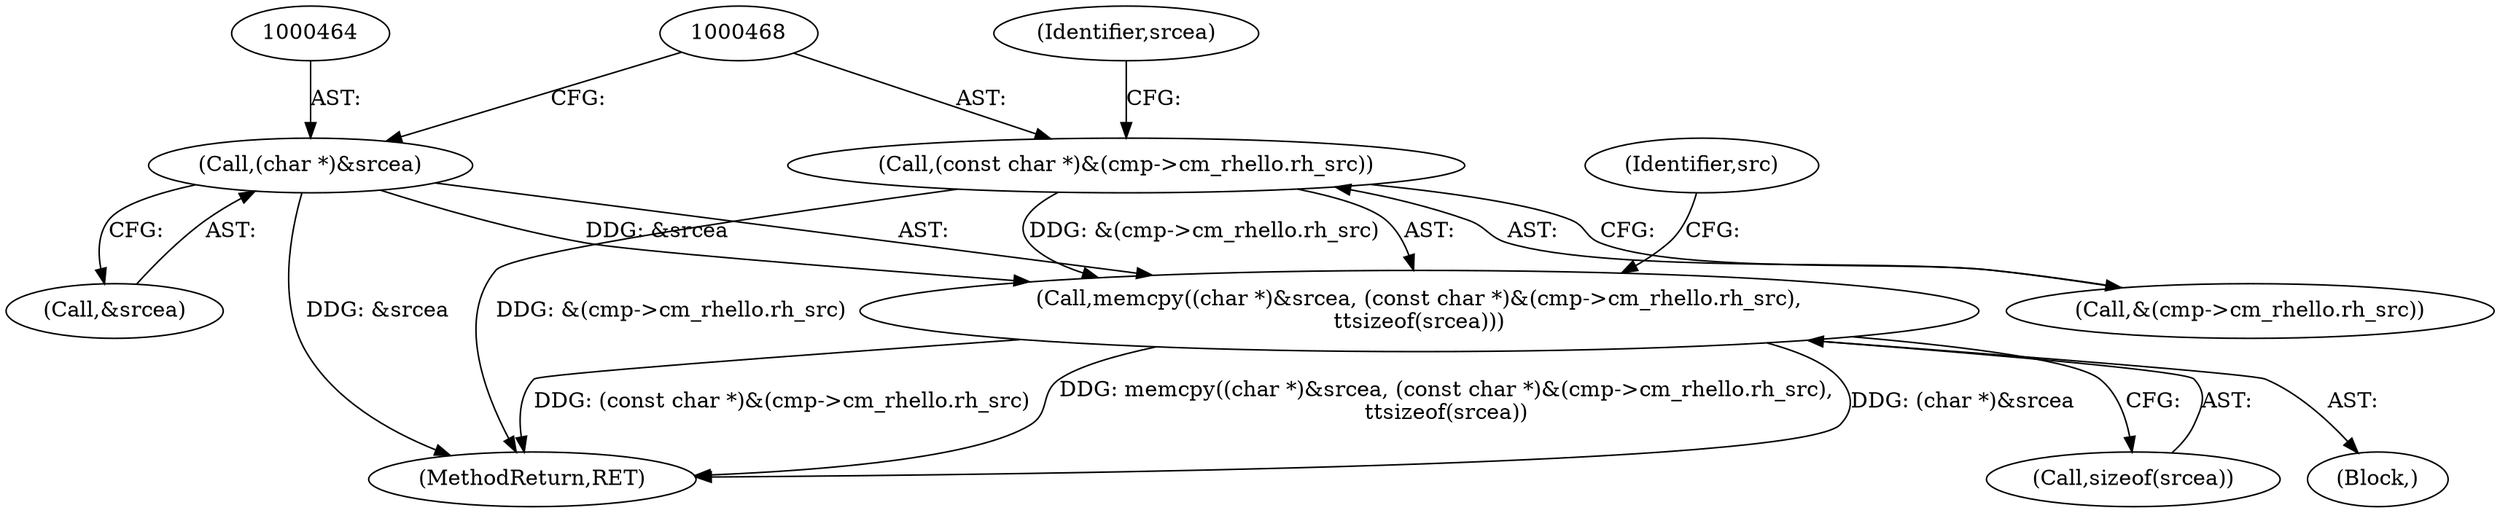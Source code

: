 digraph "0_tcpdump_c6e0531b5def26ecf912e8de6ade86cbdaed3751_0@API" {
"1000462" [label="(Call,memcpy((char *)&srcea, (const char *)&(cmp->cm_rhello.rh_src),\n\t\tsizeof(srcea)))"];
"1000463" [label="(Call,(char *)&srcea)"];
"1000467" [label="(Call,(const char *)&(cmp->cm_rhello.rh_src))"];
"1000722" [label="(MethodReturn,RET)"];
"1000465" [label="(Call,&srcea)"];
"1000469" [label="(Call,&(cmp->cm_rhello.rh_src))"];
"1000467" [label="(Call,(const char *)&(cmp->cm_rhello.rh_src))"];
"1000475" [label="(Call,sizeof(srcea))"];
"1000463" [label="(Call,(char *)&srcea)"];
"1000462" [label="(Call,memcpy((char *)&srcea, (const char *)&(cmp->cm_rhello.rh_src),\n\t\tsizeof(srcea)))"];
"1000146" [label="(Block,)"];
"1000478" [label="(Identifier,src)"];
"1000476" [label="(Identifier,srcea)"];
"1000462" -> "1000146"  [label="AST: "];
"1000462" -> "1000475"  [label="CFG: "];
"1000463" -> "1000462"  [label="AST: "];
"1000467" -> "1000462"  [label="AST: "];
"1000475" -> "1000462"  [label="AST: "];
"1000478" -> "1000462"  [label="CFG: "];
"1000462" -> "1000722"  [label="DDG: (char *)&srcea"];
"1000462" -> "1000722"  [label="DDG: (const char *)&(cmp->cm_rhello.rh_src)"];
"1000462" -> "1000722"  [label="DDG: memcpy((char *)&srcea, (const char *)&(cmp->cm_rhello.rh_src),\n\t\tsizeof(srcea))"];
"1000463" -> "1000462"  [label="DDG: &srcea"];
"1000467" -> "1000462"  [label="DDG: &(cmp->cm_rhello.rh_src)"];
"1000463" -> "1000465"  [label="CFG: "];
"1000464" -> "1000463"  [label="AST: "];
"1000465" -> "1000463"  [label="AST: "];
"1000468" -> "1000463"  [label="CFG: "];
"1000463" -> "1000722"  [label="DDG: &srcea"];
"1000467" -> "1000469"  [label="CFG: "];
"1000468" -> "1000467"  [label="AST: "];
"1000469" -> "1000467"  [label="AST: "];
"1000476" -> "1000467"  [label="CFG: "];
"1000467" -> "1000722"  [label="DDG: &(cmp->cm_rhello.rh_src)"];
}

